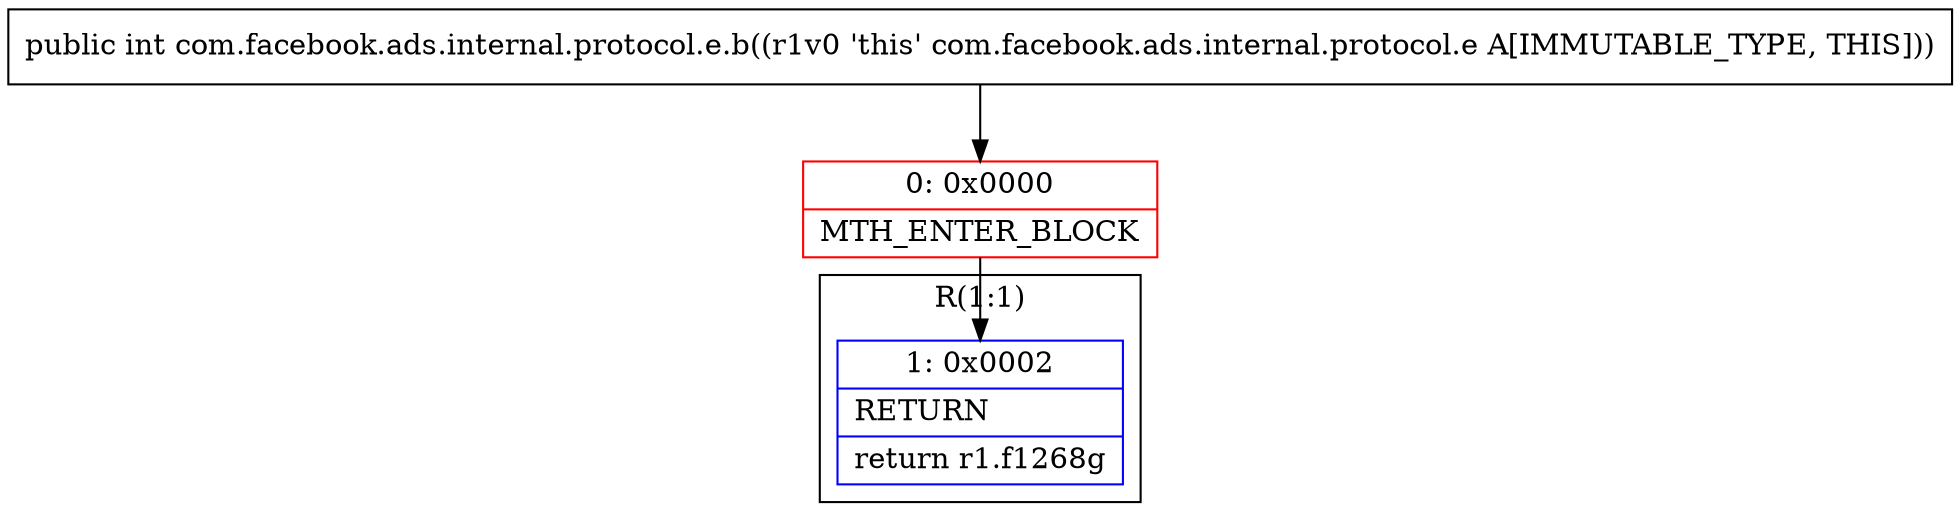 digraph "CFG forcom.facebook.ads.internal.protocol.e.b()I" {
subgraph cluster_Region_873051962 {
label = "R(1:1)";
node [shape=record,color=blue];
Node_1 [shape=record,label="{1\:\ 0x0002|RETURN\l|return r1.f1268g\l}"];
}
Node_0 [shape=record,color=red,label="{0\:\ 0x0000|MTH_ENTER_BLOCK\l}"];
MethodNode[shape=record,label="{public int com.facebook.ads.internal.protocol.e.b((r1v0 'this' com.facebook.ads.internal.protocol.e A[IMMUTABLE_TYPE, THIS])) }"];
MethodNode -> Node_0;
Node_0 -> Node_1;
}

